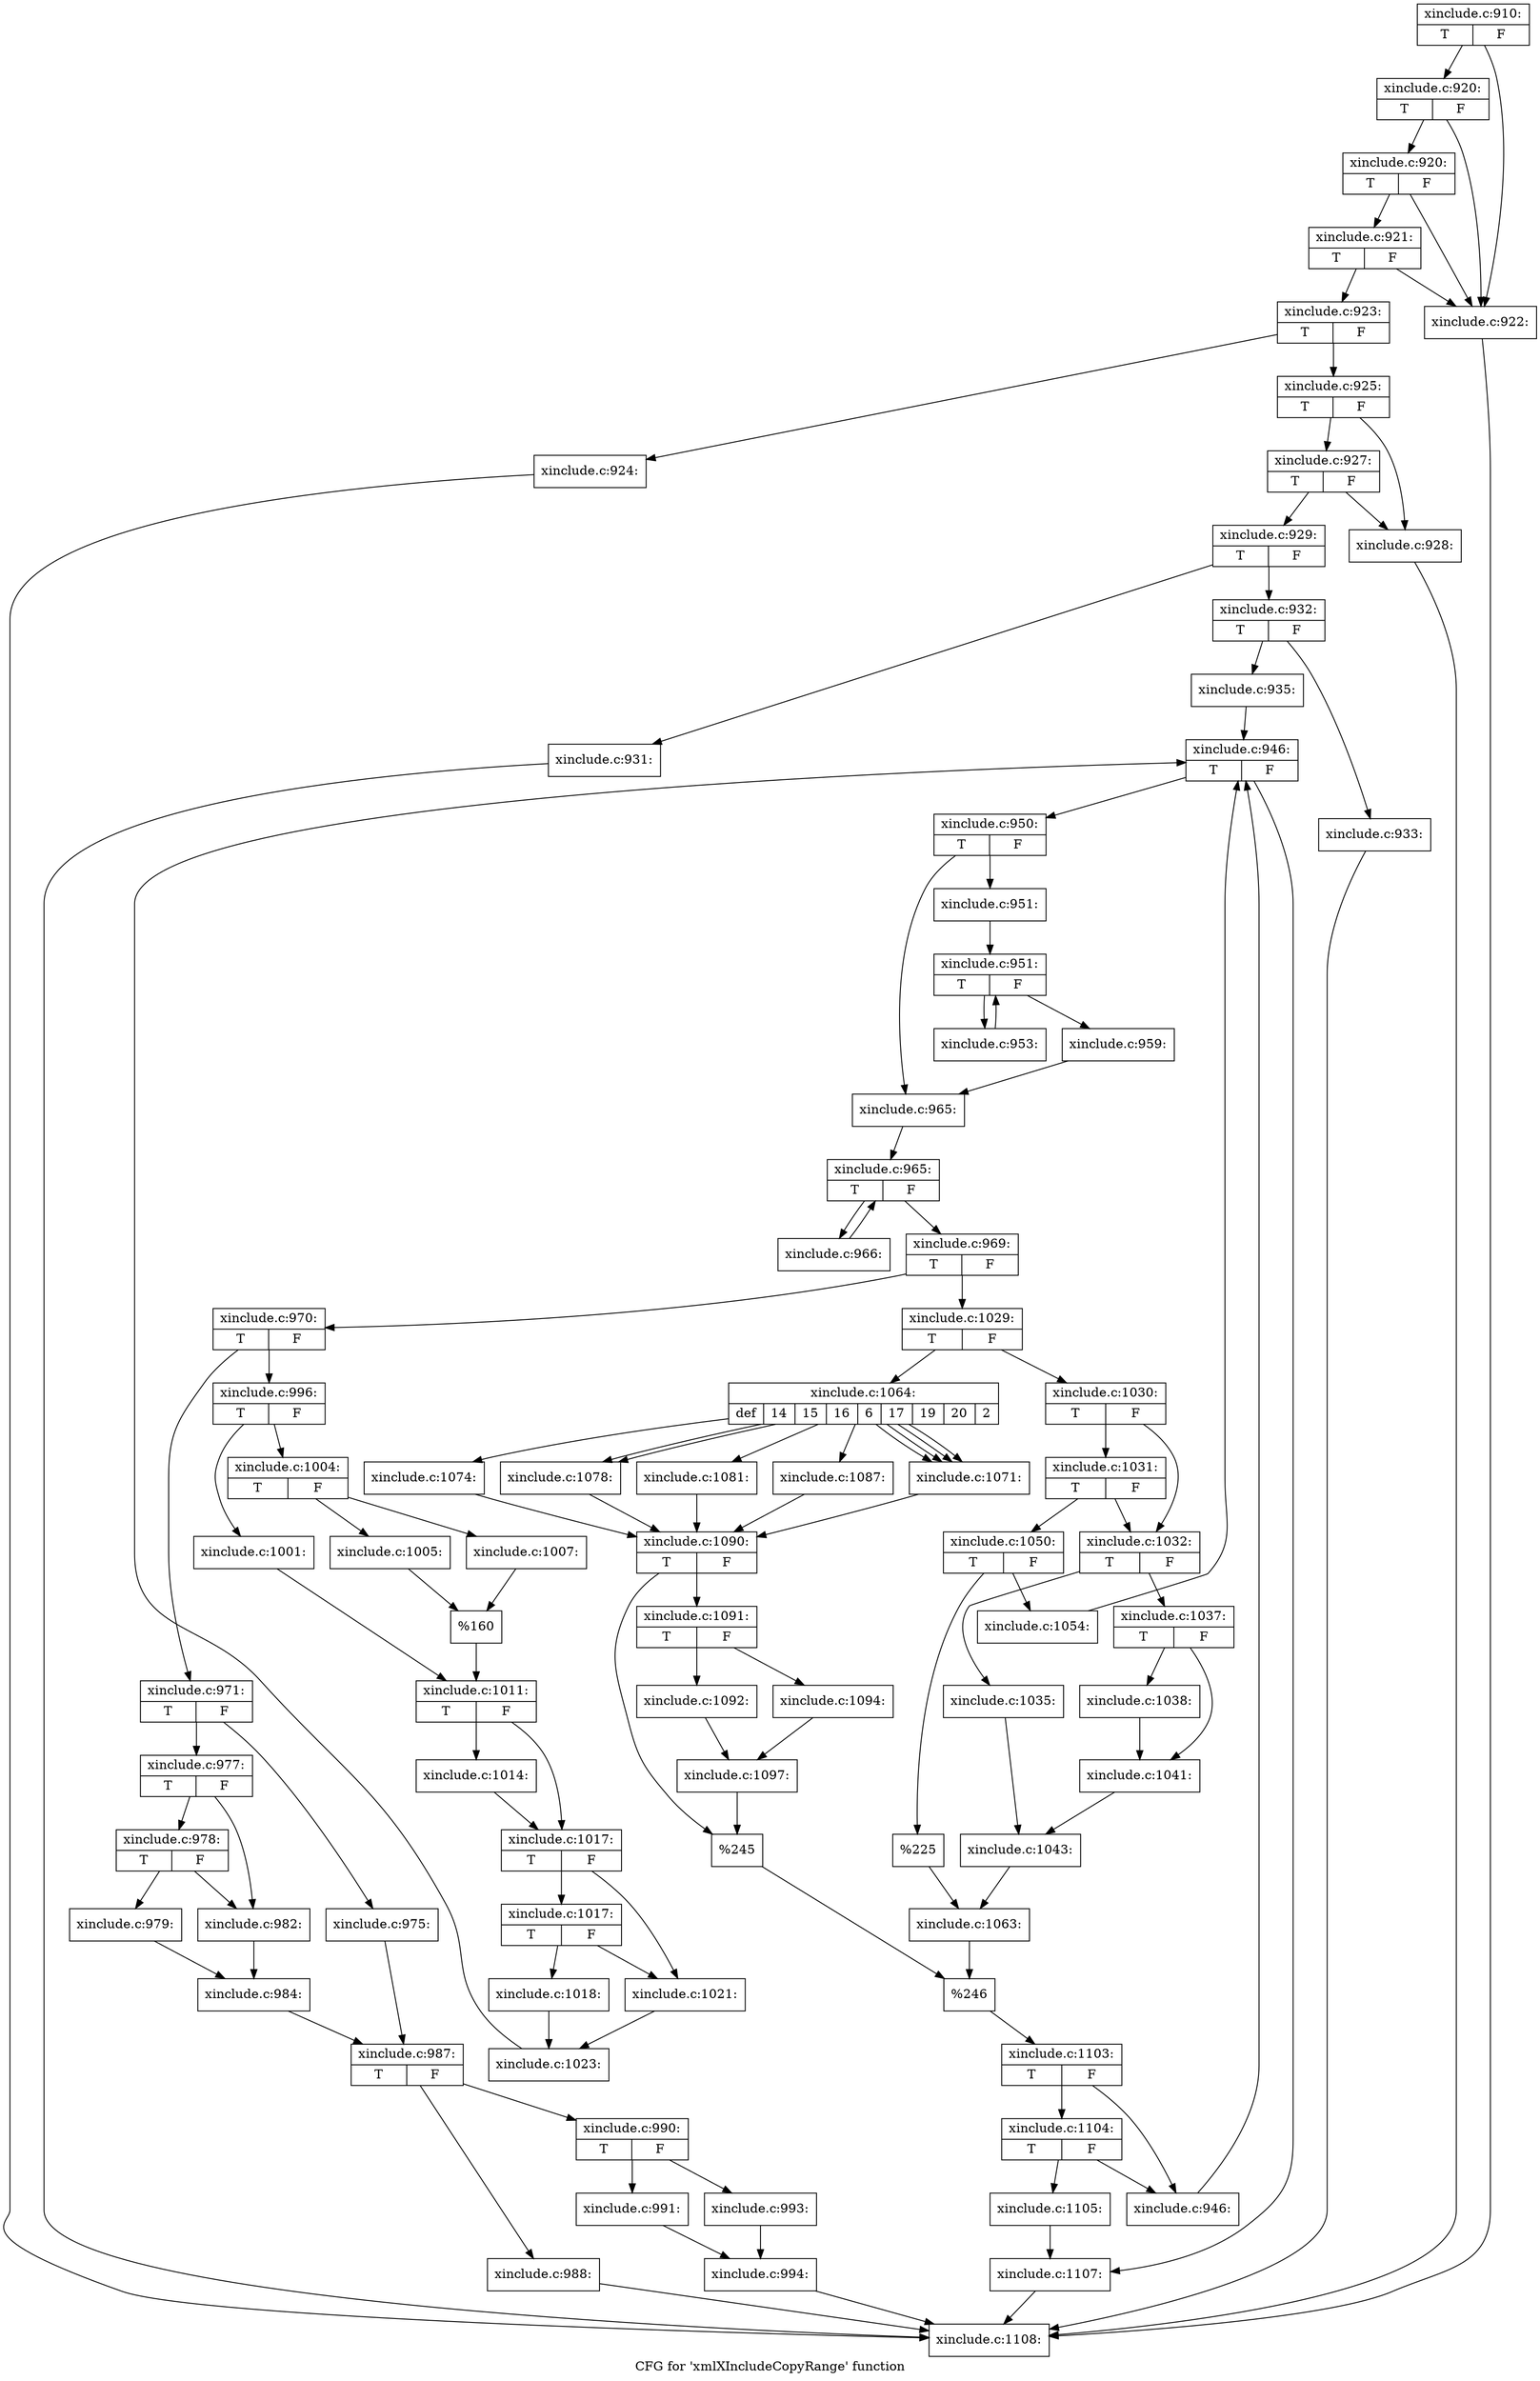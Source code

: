 digraph "CFG for 'xmlXIncludeCopyRange' function" {
	label="CFG for 'xmlXIncludeCopyRange' function";

	Node0x558bda0 [shape=record,label="{xinclude.c:910:|{<s0>T|<s1>F}}"];
	Node0x558bda0 -> Node0x559fda0;
	Node0x558bda0 -> Node0x559ff40;
	Node0x559ff40 [shape=record,label="{xinclude.c:920:|{<s0>T|<s1>F}}"];
	Node0x559ff40 -> Node0x559fda0;
	Node0x559ff40 -> Node0x559fec0;
	Node0x559fec0 [shape=record,label="{xinclude.c:920:|{<s0>T|<s1>F}}"];
	Node0x559fec0 -> Node0x559fda0;
	Node0x559fec0 -> Node0x559fe40;
	Node0x559fe40 [shape=record,label="{xinclude.c:921:|{<s0>T|<s1>F}}"];
	Node0x559fe40 -> Node0x559fda0;
	Node0x559fe40 -> Node0x559fdf0;
	Node0x559fda0 [shape=record,label="{xinclude.c:922:}"];
	Node0x559fda0 -> Node0x558c1d0;
	Node0x559fdf0 [shape=record,label="{xinclude.c:923:|{<s0>T|<s1>F}}"];
	Node0x559fdf0 -> Node0x55a0a00;
	Node0x559fdf0 -> Node0x55a0a50;
	Node0x55a0a00 [shape=record,label="{xinclude.c:924:}"];
	Node0x55a0a00 -> Node0x558c1d0;
	Node0x55a0a50 [shape=record,label="{xinclude.c:925:|{<s0>T|<s1>F}}"];
	Node0x55a0a50 -> Node0x55a1310;
	Node0x55a0a50 -> Node0x55a13b0;
	Node0x55a13b0 [shape=record,label="{xinclude.c:927:|{<s0>T|<s1>F}}"];
	Node0x55a13b0 -> Node0x55a1310;
	Node0x55a13b0 -> Node0x55a1360;
	Node0x55a1310 [shape=record,label="{xinclude.c:928:}"];
	Node0x55a1310 -> Node0x558c1d0;
	Node0x55a1360 [shape=record,label="{xinclude.c:929:|{<s0>T|<s1>F}}"];
	Node0x55a1360 -> Node0x55a1ea0;
	Node0x55a1360 -> Node0x55a1ef0;
	Node0x55a1ea0 [shape=record,label="{xinclude.c:931:}"];
	Node0x55a1ea0 -> Node0x558c1d0;
	Node0x55a1ef0 [shape=record,label="{xinclude.c:932:|{<s0>T|<s1>F}}"];
	Node0x55a1ef0 -> Node0x55a2590;
	Node0x55a1ef0 -> Node0x55a25e0;
	Node0x55a2590 [shape=record,label="{xinclude.c:933:}"];
	Node0x55a2590 -> Node0x558c1d0;
	Node0x55a25e0 [shape=record,label="{xinclude.c:935:}"];
	Node0x55a25e0 -> Node0x55a31b0;
	Node0x55a31b0 [shape=record,label="{xinclude.c:946:|{<s0>T|<s1>F}}"];
	Node0x55a31b0 -> Node0x55a35a0;
	Node0x55a31b0 -> Node0x55a33d0;
	Node0x55a35a0 [shape=record,label="{xinclude.c:950:|{<s0>T|<s1>F}}"];
	Node0x55a35a0 -> Node0x55a3760;
	Node0x55a35a0 -> Node0x55a37b0;
	Node0x55a3760 [shape=record,label="{xinclude.c:951:}"];
	Node0x55a3760 -> Node0x55a3a20;
	Node0x55a3a20 [shape=record,label="{xinclude.c:951:|{<s0>T|<s1>F}}"];
	Node0x55a3a20 -> Node0x55a3d80;
	Node0x55a3a20 -> Node0x55a3be0;
	Node0x55a3d80 [shape=record,label="{xinclude.c:953:}"];
	Node0x55a3d80 -> Node0x55a3a20;
	Node0x55a3be0 [shape=record,label="{xinclude.c:959:}"];
	Node0x55a3be0 -> Node0x55a37b0;
	Node0x55a37b0 [shape=record,label="{xinclude.c:965:}"];
	Node0x55a37b0 -> Node0x55a4950;
	Node0x55a4950 [shape=record,label="{xinclude.c:965:|{<s0>T|<s1>F}}"];
	Node0x55a4950 -> Node0x55a5730;
	Node0x55a4950 -> Node0x55a5530;
	Node0x55a5730 [shape=record,label="{xinclude.c:966:}"];
	Node0x55a5730 -> Node0x55a4950;
	Node0x55a5530 [shape=record,label="{xinclude.c:969:|{<s0>T|<s1>F}}"];
	Node0x55a5530 -> Node0x55a5cb0;
	Node0x55a5530 -> Node0x55a5d50;
	Node0x55a5cb0 [shape=record,label="{xinclude.c:970:|{<s0>T|<s1>F}}"];
	Node0x55a5cb0 -> Node0x55a60f0;
	Node0x55a5cb0 -> Node0x55a6190;
	Node0x55a60f0 [shape=record,label="{xinclude.c:971:|{<s0>T|<s1>F}}"];
	Node0x55a60f0 -> Node0x55a6d20;
	Node0x55a60f0 -> Node0x55a6dc0;
	Node0x55a6d20 [shape=record,label="{xinclude.c:975:}"];
	Node0x55a6d20 -> Node0x55a6d70;
	Node0x55a6dc0 [shape=record,label="{xinclude.c:977:|{<s0>T|<s1>F}}"];
	Node0x55a6dc0 -> Node0x55a7b20;
	Node0x55a6dc0 -> Node0x55a7ad0;
	Node0x55a7b20 [shape=record,label="{xinclude.c:978:|{<s0>T|<s1>F}}"];
	Node0x55a7b20 -> Node0x55a7650;
	Node0x55a7b20 -> Node0x55a7ad0;
	Node0x55a7650 [shape=record,label="{xinclude.c:979:}"];
	Node0x55a7650 -> Node0x55a7980;
	Node0x55a7ad0 [shape=record,label="{xinclude.c:982:}"];
	Node0x55a7ad0 -> Node0x55a7980;
	Node0x55a7980 [shape=record,label="{xinclude.c:984:}"];
	Node0x55a7980 -> Node0x55a6d70;
	Node0x55a6d70 [shape=record,label="{xinclude.c:987:|{<s0>T|<s1>F}}"];
	Node0x55a6d70 -> Node0x55a8d80;
	Node0x55a6d70 -> Node0x55a8dd0;
	Node0x55a8d80 [shape=record,label="{xinclude.c:988:}"];
	Node0x55a8d80 -> Node0x558c1d0;
	Node0x55a8dd0 [shape=record,label="{xinclude.c:990:|{<s0>T|<s1>F}}"];
	Node0x55a8dd0 -> Node0x55a9280;
	Node0x55a8dd0 -> Node0x55a9320;
	Node0x55a9280 [shape=record,label="{xinclude.c:991:}"];
	Node0x55a9280 -> Node0x55a92d0;
	Node0x55a9320 [shape=record,label="{xinclude.c:993:}"];
	Node0x55a9320 -> Node0x55a92d0;
	Node0x55a92d0 [shape=record,label="{xinclude.c:994:}"];
	Node0x55a92d0 -> Node0x558c1d0;
	Node0x55a6190 [shape=record,label="{xinclude.c:996:|{<s0>T|<s1>F}}"];
	Node0x55a6190 -> Node0x55aa300;
	Node0x55a6190 -> Node0x55aa3a0;
	Node0x55aa300 [shape=record,label="{xinclude.c:1001:}"];
	Node0x55aa300 -> Node0x55aa350;
	Node0x55aa3a0 [shape=record,label="{xinclude.c:1004:|{<s0>T|<s1>F}}"];
	Node0x55aa3a0 -> Node0x55aab80;
	Node0x55aa3a0 -> Node0x55aac20;
	Node0x55aab80 [shape=record,label="{xinclude.c:1005:}"];
	Node0x55aab80 -> Node0x55aabd0;
	Node0x55aac20 [shape=record,label="{xinclude.c:1007:}"];
	Node0x55aac20 -> Node0x55aabd0;
	Node0x55aabd0 [shape=record,label="{%160}"];
	Node0x55aabd0 -> Node0x55aa350;
	Node0x55aa350 [shape=record,label="{xinclude.c:1011:|{<s0>T|<s1>F}}"];
	Node0x55aa350 -> Node0x55ab860;
	Node0x55aa350 -> Node0x55ab8b0;
	Node0x55ab860 [shape=record,label="{xinclude.c:1014:}"];
	Node0x55ab860 -> Node0x55ab8b0;
	Node0x55ab8b0 [shape=record,label="{xinclude.c:1017:|{<s0>T|<s1>F}}"];
	Node0x55ab8b0 -> Node0x55ac850;
	Node0x55ab8b0 -> Node0x55ac800;
	Node0x55ac850 [shape=record,label="{xinclude.c:1017:|{<s0>T|<s1>F}}"];
	Node0x55ac850 -> Node0x55ac280;
	Node0x55ac850 -> Node0x55ac800;
	Node0x55ac280 [shape=record,label="{xinclude.c:1018:}"];
	Node0x55ac280 -> Node0x55ac5b0;
	Node0x55ac800 [shape=record,label="{xinclude.c:1021:}"];
	Node0x55ac800 -> Node0x55ac5b0;
	Node0x55ac5b0 [shape=record,label="{xinclude.c:1023:}"];
	Node0x55ac5b0 -> Node0x55a31b0;
	Node0x55a5d50 [shape=record,label="{xinclude.c:1029:|{<s0>T|<s1>F}}"];
	Node0x55a5d50 -> Node0x55a6140;
	Node0x55a5d50 -> Node0x55ad9a0;
	Node0x55a6140 [shape=record,label="{xinclude.c:1030:|{<s0>T|<s1>F}}"];
	Node0x55a6140 -> Node0x55add40;
	Node0x55a6140 -> Node0x55ade30;
	Node0x55ade30 [shape=record,label="{xinclude.c:1031:|{<s0>T|<s1>F}}"];
	Node0x55ade30 -> Node0x55add40;
	Node0x55ade30 -> Node0x55adde0;
	Node0x55add40 [shape=record,label="{xinclude.c:1032:|{<s0>T|<s1>F}}"];
	Node0x55add40 -> Node0x55aea50;
	Node0x55add40 -> Node0x55aeaf0;
	Node0x55aea50 [shape=record,label="{xinclude.c:1035:}"];
	Node0x55aea50 -> Node0x55aeaa0;
	Node0x55aeaf0 [shape=record,label="{xinclude.c:1037:|{<s0>T|<s1>F}}"];
	Node0x55aeaf0 -> Node0x55af0d0;
	Node0x55aeaf0 -> Node0x55af120;
	Node0x55af0d0 [shape=record,label="{xinclude.c:1038:}"];
	Node0x55af0d0 -> Node0x55af120;
	Node0x55af120 [shape=record,label="{xinclude.c:1041:}"];
	Node0x55af120 -> Node0x55aeaa0;
	Node0x55aeaa0 [shape=record,label="{xinclude.c:1043:}"];
	Node0x55aeaa0 -> Node0x55add90;
	Node0x55adde0 [shape=record,label="{xinclude.c:1050:|{<s0>T|<s1>F}}"];
	Node0x55adde0 -> Node0x54b19d0;
	Node0x55adde0 -> Node0x54b1a20;
	Node0x54b19d0 [shape=record,label="{xinclude.c:1054:}"];
	Node0x54b19d0 -> Node0x55a31b0;
	Node0x54b1a20 [shape=record,label="{%225}"];
	Node0x54b1a20 -> Node0x55add90;
	Node0x55add90 [shape=record,label="{xinclude.c:1063:}"];
	Node0x55add90 -> Node0x55ad950;
	Node0x55ad9a0 [shape=record,label="{xinclude.c:1064:|{<s0>def|<s1>14|<s2>15|<s3>16|<s4>6|<s5>17|<s6>19|<s7>20|<s8>2}}"];
	Node0x55ad9a0 -> Node0x55b2ab0;
	Node0x55ad9a0 -> Node0x55b2df0;
	Node0x55ad9a0 -> Node0x55b2df0;
	Node0x55ad9a0 -> Node0x55b2df0;
	Node0x55ad9a0 -> Node0x55b2df0;
	Node0x55ad9a0 -> Node0x55b2ed0;
	Node0x55ad9a0 -> Node0x55b2fb0;
	Node0x55ad9a0 -> Node0x55b2fb0;
	Node0x55ad9a0 -> Node0x55b3090;
	Node0x55b2df0 [shape=record,label="{xinclude.c:1071:}"];
	Node0x55b2df0 -> Node0x55b28a0;
	Node0x55b2ed0 [shape=record,label="{xinclude.c:1074:}"];
	Node0x55b2ed0 -> Node0x55b28a0;
	Node0x55b2fb0 [shape=record,label="{xinclude.c:1078:}"];
	Node0x55b2fb0 -> Node0x55b28a0;
	Node0x55b3090 [shape=record,label="{xinclude.c:1081:}"];
	Node0x55b3090 -> Node0x55b28a0;
	Node0x55b2ab0 [shape=record,label="{xinclude.c:1087:}"];
	Node0x55b2ab0 -> Node0x55b28a0;
	Node0x55b28a0 [shape=record,label="{xinclude.c:1090:|{<s0>T|<s1>F}}"];
	Node0x55b28a0 -> Node0x55b3620;
	Node0x55b28a0 -> Node0x55b3670;
	Node0x55b3620 [shape=record,label="{xinclude.c:1091:|{<s0>T|<s1>F}}"];
	Node0x55b3620 -> Node0x55b3a30;
	Node0x55b3620 -> Node0x55b3ad0;
	Node0x55b3a30 [shape=record,label="{xinclude.c:1092:}"];
	Node0x55b3a30 -> Node0x55b3a80;
	Node0x55b3ad0 [shape=record,label="{xinclude.c:1094:}"];
	Node0x55b3ad0 -> Node0x55b3a80;
	Node0x55b3a80 [shape=record,label="{xinclude.c:1097:}"];
	Node0x55b3a80 -> Node0x55b3670;
	Node0x55b3670 [shape=record,label="{%245}"];
	Node0x55b3670 -> Node0x55ad950;
	Node0x55ad950 [shape=record,label="{%246}"];
	Node0x55ad950 -> Node0x55a5d00;
	Node0x55a5d00 [shape=record,label="{xinclude.c:1103:|{<s0>T|<s1>F}}"];
	Node0x55a5d00 -> Node0x55b5540;
	Node0x55a5d00 -> Node0x55b5470;
	Node0x55b5540 [shape=record,label="{xinclude.c:1104:|{<s0>T|<s1>F}}"];
	Node0x55b5540 -> Node0x55b5140;
	Node0x55b5540 -> Node0x55b5470;
	Node0x55b5140 [shape=record,label="{xinclude.c:1105:}"];
	Node0x55b5140 -> Node0x55a33d0;
	Node0x55b5470 [shape=record,label="{xinclude.c:946:}"];
	Node0x55b5470 -> Node0x55a31b0;
	Node0x55a33d0 [shape=record,label="{xinclude.c:1107:}"];
	Node0x55a33d0 -> Node0x558c1d0;
	Node0x558c1d0 [shape=record,label="{xinclude.c:1108:}"];
}
